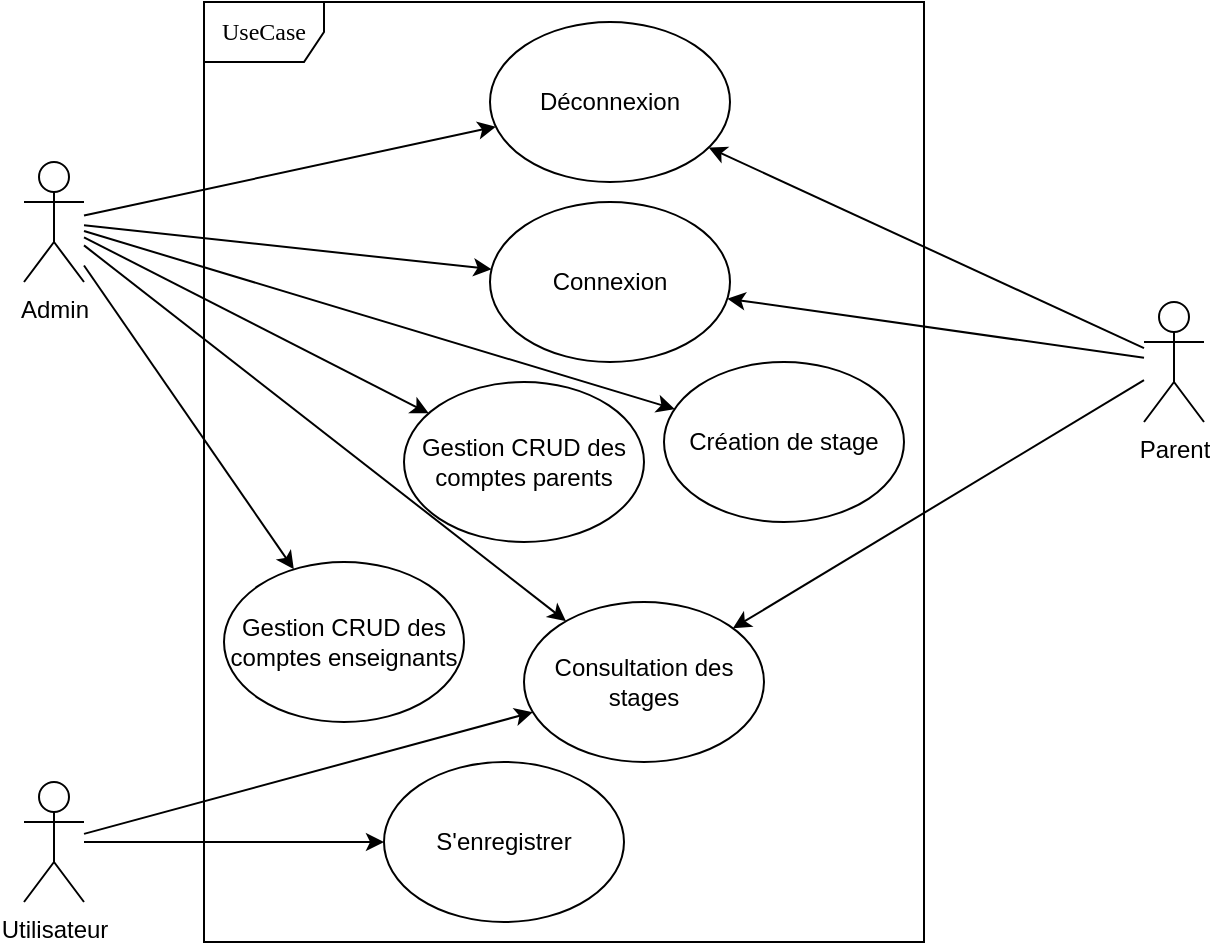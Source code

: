 <mxfile version="23.0.2" type="device">
  <diagram name="Page-1" id="HYgGWwNNdK_UoVm3y7TK">
    <mxGraphModel dx="1434" dy="844" grid="1" gridSize="10" guides="1" tooltips="1" connect="1" arrows="1" fold="1" page="1" pageScale="1" pageWidth="1169" pageHeight="827" math="0" shadow="0">
      <root>
        <mxCell id="0" />
        <mxCell id="1" parent="0" />
        <mxCell id="ZK1Jpx5obfyhik6o4wZ0-1" value="UseCase" style="shape=umlFrame;whiteSpace=wrap;html=1;rounded=1;shadow=0;comic=0;labelBackgroundColor=none;strokeWidth=1;fontFamily=Verdana;fontSize=12;align=center;" parent="1" vertex="1">
          <mxGeometry x="420" y="120" width="360" height="470" as="geometry" />
        </mxCell>
        <mxCell id="ZK1Jpx5obfyhik6o4wZ0-2" value="Admin" style="shape=umlActor;verticalLabelPosition=bottom;verticalAlign=top;html=1;outlineConnect=0;" parent="1" vertex="1">
          <mxGeometry x="330" y="200" width="30" height="60" as="geometry" />
        </mxCell>
        <mxCell id="ZK1Jpx5obfyhik6o4wZ0-3" value="Utilisateur" style="shape=umlActor;verticalLabelPosition=bottom;verticalAlign=top;html=1;outlineConnect=0;" parent="1" vertex="1">
          <mxGeometry x="330" y="510" width="30" height="60" as="geometry" />
        </mxCell>
        <mxCell id="ZK1Jpx5obfyhik6o4wZ0-4" value="Déconnexion" style="ellipse;whiteSpace=wrap;html=1;" parent="1" vertex="1">
          <mxGeometry x="563" y="130" width="120" height="80" as="geometry" />
        </mxCell>
        <mxCell id="ZK1Jpx5obfyhik6o4wZ0-5" value="" style="endArrow=classic;html=1;rounded=0;" parent="1" source="ZK1Jpx5obfyhik6o4wZ0-2" target="ZK1Jpx5obfyhik6o4wZ0-4" edge="1">
          <mxGeometry width="50" height="50" relative="1" as="geometry">
            <mxPoint x="190" y="390" as="sourcePoint" />
            <mxPoint x="320" y="340" as="targetPoint" />
          </mxGeometry>
        </mxCell>
        <mxCell id="ZK1Jpx5obfyhik6o4wZ0-6" value="Gestion CRUD des comptes parents" style="ellipse;whiteSpace=wrap;html=1;" parent="1" vertex="1">
          <mxGeometry x="520" y="310" width="120" height="80" as="geometry" />
        </mxCell>
        <mxCell id="ZK1Jpx5obfyhik6o4wZ0-8" value="S&#39;enregistrer" style="ellipse;whiteSpace=wrap;html=1;" parent="1" vertex="1">
          <mxGeometry x="510" y="500" width="120" height="80" as="geometry" />
        </mxCell>
        <mxCell id="ZK1Jpx5obfyhik6o4wZ0-13" value="Connexion" style="ellipse;whiteSpace=wrap;html=1;" parent="1" vertex="1">
          <mxGeometry x="563" y="220" width="120" height="80" as="geometry" />
        </mxCell>
        <mxCell id="ZK1Jpx5obfyhik6o4wZ0-14" value="" style="endArrow=classic;html=1;rounded=0;" parent="1" source="ZK1Jpx5obfyhik6o4wZ0-2" target="ZK1Jpx5obfyhik6o4wZ0-13" edge="1">
          <mxGeometry width="50" height="50" relative="1" as="geometry">
            <mxPoint x="20" y="360" as="sourcePoint" />
            <mxPoint x="70" y="310" as="targetPoint" />
          </mxGeometry>
        </mxCell>
        <mxCell id="ZK1Jpx5obfyhik6o4wZ0-17" value="Parent" style="shape=umlActor;verticalLabelPosition=bottom;verticalAlign=top;html=1;outlineConnect=0;" parent="1" vertex="1">
          <mxGeometry x="890" y="270" width="30" height="60" as="geometry" />
        </mxCell>
        <mxCell id="ZK1Jpx5obfyhik6o4wZ0-19" value="" style="endArrow=classic;html=1;rounded=0;" parent="1" source="ZK1Jpx5obfyhik6o4wZ0-17" target="ZK1Jpx5obfyhik6o4wZ0-4" edge="1">
          <mxGeometry width="50" height="50" relative="1" as="geometry">
            <mxPoint x="60" y="420" as="sourcePoint" />
            <mxPoint x="110" y="370" as="targetPoint" />
          </mxGeometry>
        </mxCell>
        <mxCell id="ZK1Jpx5obfyhik6o4wZ0-20" value="" style="endArrow=classic;html=1;rounded=0;" parent="1" source="ZK1Jpx5obfyhik6o4wZ0-17" target="ZK1Jpx5obfyhik6o4wZ0-13" edge="1">
          <mxGeometry width="50" height="50" relative="1" as="geometry">
            <mxPoint x="180" y="410" as="sourcePoint" />
            <mxPoint x="230" y="360" as="targetPoint" />
          </mxGeometry>
        </mxCell>
        <mxCell id="ZK1Jpx5obfyhik6o4wZ0-23" value="" style="endArrow=classic;html=1;rounded=0;" parent="1" source="ZK1Jpx5obfyhik6o4wZ0-2" target="ZK1Jpx5obfyhik6o4wZ0-6" edge="1">
          <mxGeometry width="50" height="50" relative="1" as="geometry">
            <mxPoint x="130" y="380" as="sourcePoint" />
            <mxPoint x="180" y="330" as="targetPoint" />
          </mxGeometry>
        </mxCell>
        <mxCell id="ZK1Jpx5obfyhik6o4wZ0-26" value="Création de stage" style="ellipse;whiteSpace=wrap;html=1;" parent="1" vertex="1">
          <mxGeometry x="650" y="300" width="120" height="80" as="geometry" />
        </mxCell>
        <mxCell id="ZK1Jpx5obfyhik6o4wZ0-27" value="" style="endArrow=classic;html=1;rounded=0;" parent="1" source="ZK1Jpx5obfyhik6o4wZ0-2" target="ZK1Jpx5obfyhik6o4wZ0-26" edge="1">
          <mxGeometry width="50" height="50" relative="1" as="geometry">
            <mxPoint x="180" y="370" as="sourcePoint" />
            <mxPoint x="230" y="320" as="targetPoint" />
          </mxGeometry>
        </mxCell>
        <mxCell id="9aGshw8cN24CJB32aOtb-1" value="Gestion CRUD des comptes enseignants" style="ellipse;whiteSpace=wrap;html=1;" vertex="1" parent="1">
          <mxGeometry x="430" y="400" width="120" height="80" as="geometry" />
        </mxCell>
        <mxCell id="9aGshw8cN24CJB32aOtb-2" value="" style="endArrow=classic;html=1;rounded=0;" edge="1" parent="1" source="ZK1Jpx5obfyhik6o4wZ0-2" target="9aGshw8cN24CJB32aOtb-1">
          <mxGeometry width="50" height="50" relative="1" as="geometry">
            <mxPoint x="90" y="380" as="sourcePoint" />
            <mxPoint x="140" y="330" as="targetPoint" />
          </mxGeometry>
        </mxCell>
        <mxCell id="9aGshw8cN24CJB32aOtb-3" value="" style="endArrow=classic;html=1;rounded=0;" edge="1" parent="1" source="ZK1Jpx5obfyhik6o4wZ0-3" target="ZK1Jpx5obfyhik6o4wZ0-8">
          <mxGeometry width="50" height="50" relative="1" as="geometry">
            <mxPoint x="80" y="570" as="sourcePoint" />
            <mxPoint x="130" y="520" as="targetPoint" />
          </mxGeometry>
        </mxCell>
        <mxCell id="9aGshw8cN24CJB32aOtb-4" value="Consultation des stages" style="ellipse;whiteSpace=wrap;html=1;" vertex="1" parent="1">
          <mxGeometry x="580" y="420" width="120" height="80" as="geometry" />
        </mxCell>
        <mxCell id="9aGshw8cN24CJB32aOtb-5" value="" style="endArrow=classic;html=1;rounded=0;" edge="1" parent="1" source="ZK1Jpx5obfyhik6o4wZ0-3" target="9aGshw8cN24CJB32aOtb-4">
          <mxGeometry width="50" height="50" relative="1" as="geometry">
            <mxPoint y="570" as="sourcePoint" />
            <mxPoint x="50" y="520" as="targetPoint" />
          </mxGeometry>
        </mxCell>
        <mxCell id="9aGshw8cN24CJB32aOtb-6" value="" style="endArrow=classic;html=1;rounded=0;" edge="1" parent="1" source="ZK1Jpx5obfyhik6o4wZ0-17" target="9aGshw8cN24CJB32aOtb-4">
          <mxGeometry width="50" height="50" relative="1" as="geometry">
            <mxPoint x="1060" y="590" as="sourcePoint" />
            <mxPoint x="1110" y="540" as="targetPoint" />
          </mxGeometry>
        </mxCell>
        <mxCell id="9aGshw8cN24CJB32aOtb-7" value="" style="endArrow=classic;html=1;rounded=0;" edge="1" parent="1" source="ZK1Jpx5obfyhik6o4wZ0-2" target="9aGshw8cN24CJB32aOtb-4">
          <mxGeometry width="50" height="50" relative="1" as="geometry">
            <mxPoint x="210" y="330" as="sourcePoint" />
            <mxPoint x="260" y="280" as="targetPoint" />
          </mxGeometry>
        </mxCell>
      </root>
    </mxGraphModel>
  </diagram>
</mxfile>
